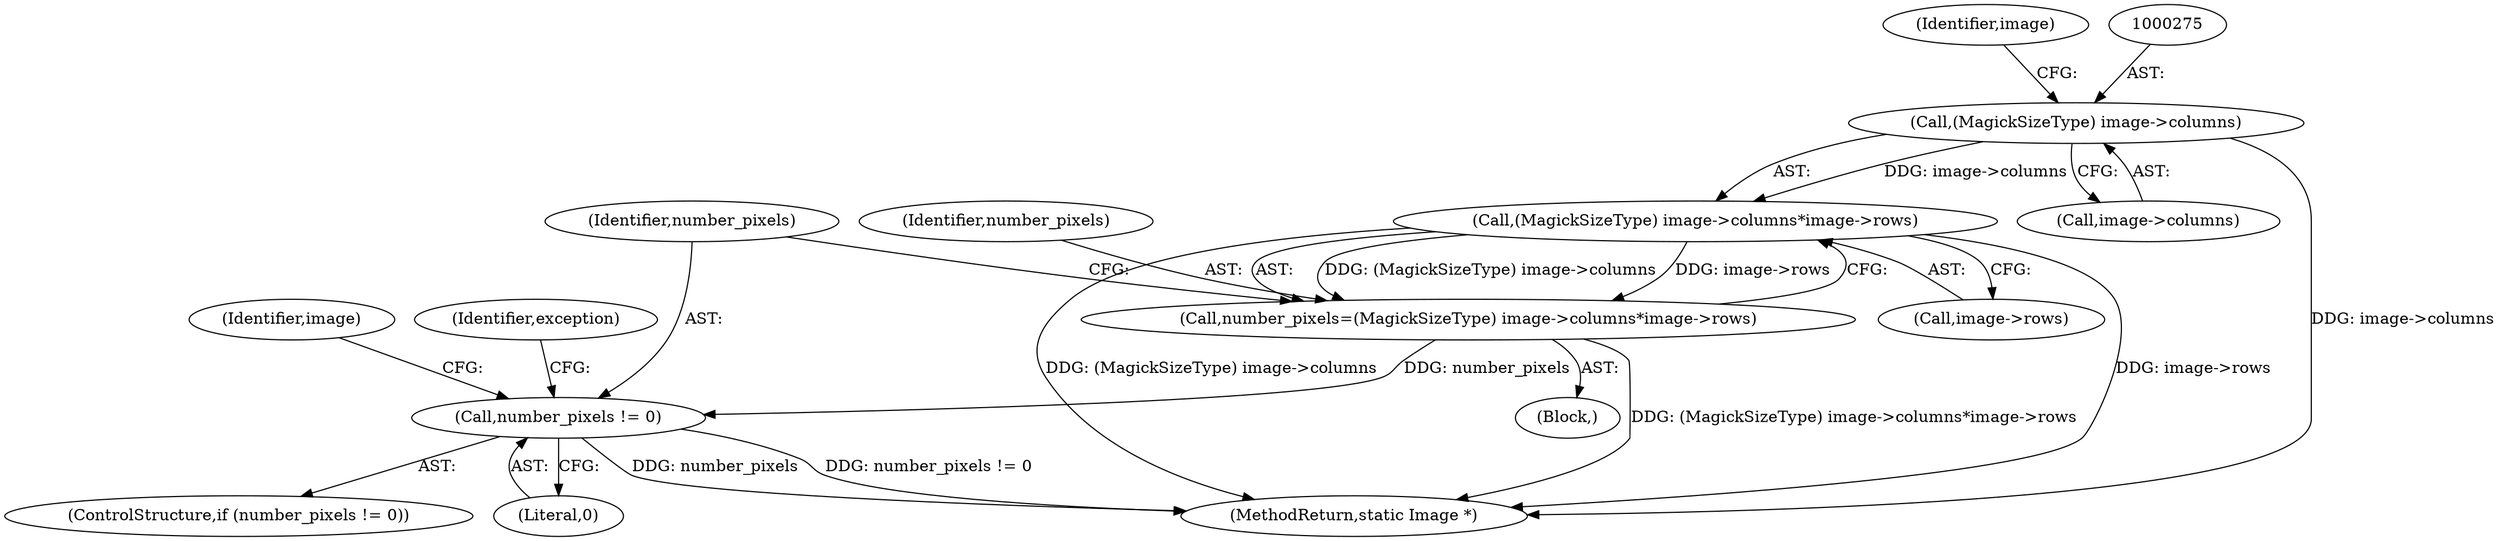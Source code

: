 digraph "0_ImageMagick_58cf5bf4fade82e3b510e8f3463a967278a3e410@pointer" {
"1000274" [label="(Call,(MagickSizeType) image->columns)"];
"1000273" [label="(Call,(MagickSizeType) image->columns*image->rows)"];
"1000271" [label="(Call,number_pixels=(MagickSizeType) image->columns*image->rows)"];
"1000283" [label="(Call,number_pixels != 0)"];
"1000284" [label="(Identifier,number_pixels)"];
"1000282" [label="(ControlStructure,if (number_pixels != 0))"];
"1000273" [label="(Call,(MagickSizeType) image->columns*image->rows)"];
"1000271" [label="(Call,number_pixels=(MagickSizeType) image->columns*image->rows)"];
"1000247" [label="(Block,)"];
"1000276" [label="(Call,image->columns)"];
"1000283" [label="(Call,number_pixels != 0)"];
"1000274" [label="(Call,(MagickSizeType) image->columns)"];
"1000280" [label="(Identifier,image)"];
"1000272" [label="(Identifier,number_pixels)"];
"1000285" [label="(Literal,0)"];
"1000288" [label="(Identifier,image)"];
"1000290" [label="(Identifier,exception)"];
"1000279" [label="(Call,image->rows)"];
"1001853" [label="(MethodReturn,static Image *)"];
"1000274" -> "1000273"  [label="AST: "];
"1000274" -> "1000276"  [label="CFG: "];
"1000275" -> "1000274"  [label="AST: "];
"1000276" -> "1000274"  [label="AST: "];
"1000280" -> "1000274"  [label="CFG: "];
"1000274" -> "1001853"  [label="DDG: image->columns"];
"1000274" -> "1000273"  [label="DDG: image->columns"];
"1000273" -> "1000271"  [label="AST: "];
"1000273" -> "1000279"  [label="CFG: "];
"1000279" -> "1000273"  [label="AST: "];
"1000271" -> "1000273"  [label="CFG: "];
"1000273" -> "1001853"  [label="DDG: (MagickSizeType) image->columns"];
"1000273" -> "1001853"  [label="DDG: image->rows"];
"1000273" -> "1000271"  [label="DDG: (MagickSizeType) image->columns"];
"1000273" -> "1000271"  [label="DDG: image->rows"];
"1000271" -> "1000247"  [label="AST: "];
"1000272" -> "1000271"  [label="AST: "];
"1000284" -> "1000271"  [label="CFG: "];
"1000271" -> "1001853"  [label="DDG: (MagickSizeType) image->columns*image->rows"];
"1000271" -> "1000283"  [label="DDG: number_pixels"];
"1000283" -> "1000282"  [label="AST: "];
"1000283" -> "1000285"  [label="CFG: "];
"1000284" -> "1000283"  [label="AST: "];
"1000285" -> "1000283"  [label="AST: "];
"1000288" -> "1000283"  [label="CFG: "];
"1000290" -> "1000283"  [label="CFG: "];
"1000283" -> "1001853"  [label="DDG: number_pixels"];
"1000283" -> "1001853"  [label="DDG: number_pixels != 0"];
}
